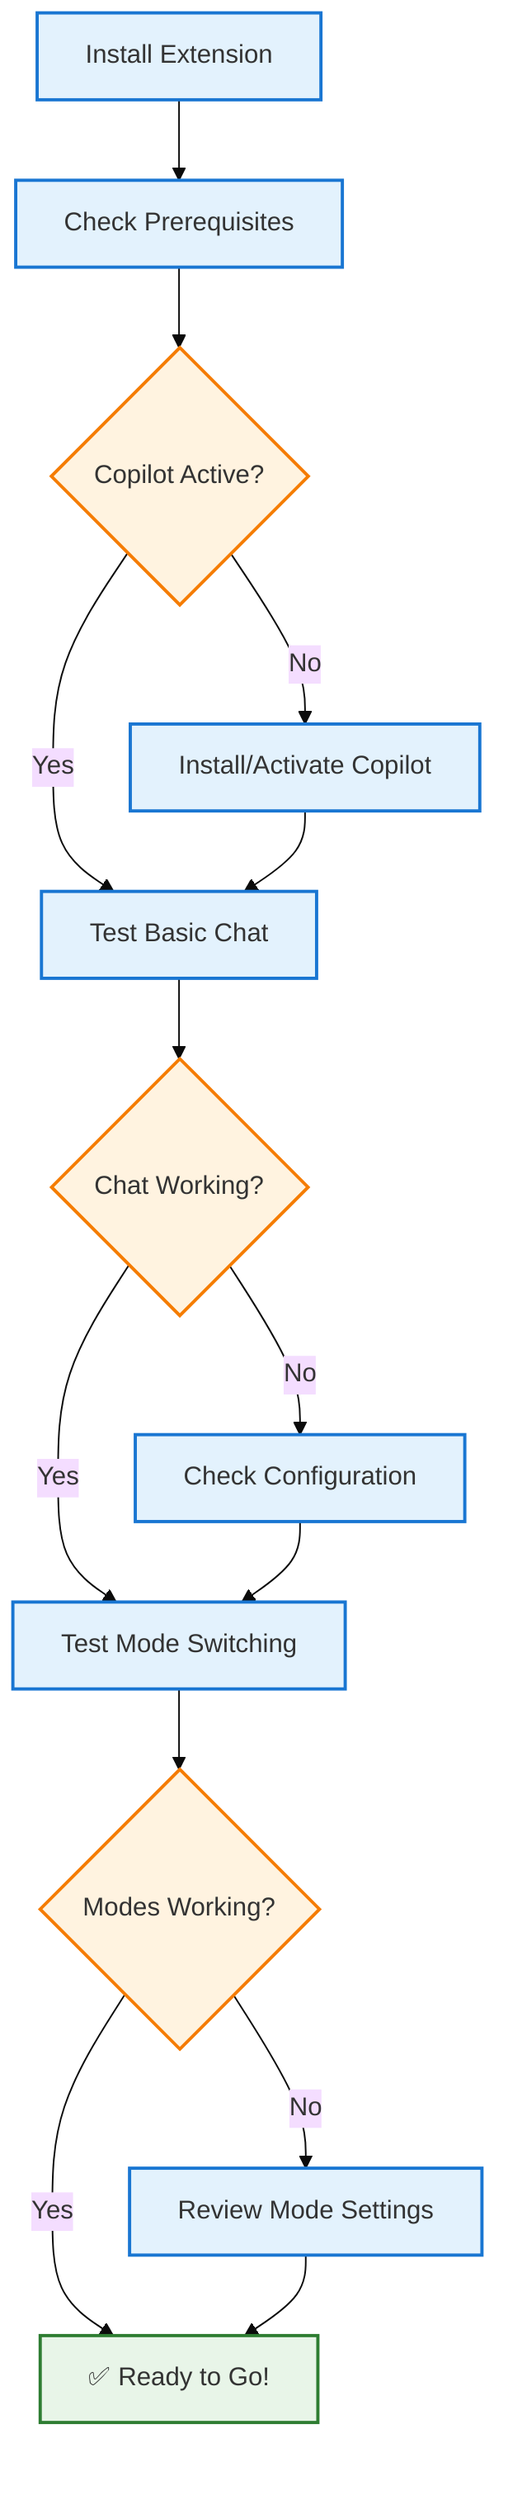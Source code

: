 ---
config:
  theme: base
  accessibility:
    enabled: true
    ariaDescribedBy: "health-check-workflow-desc"
    ariaLabelledBy: "health-check-workflow-title"
---

%%{init: {"accessibility": {"enabled": true, "ariaDescribedBy": "health-check-workflow-desc", "ariaLabelledBy": "health-check-workflow-title", "ariaDescription": "Installation health check workflow flowchart showing the verification process from extension installation through prerequisite checking, Copilot activation, basic chat testing, mode switching validation, and final readiness confirmation"}}}%%

flowchart TD
    A[Install Extension] --> B[Check Prerequisites]
    B --> C{Copilot Active?}
    C -->|No| D[Install/Activate Copilot]
    C -->|Yes| E[Test Basic Chat]
    D --> E
    E --> F{Chat Working?}
    F -->|No| G[Check Configuration]
    F -->|Yes| H[Test Mode Switching]
    G --> H
    H --> I{Modes Working?}
    I -->|No| J[Review Mode Settings]
    I -->|Yes| K[✅ Ready to Go!]
    J --> K

    classDef success fill:#e8f5e8,stroke:#2e7d32,stroke-width:2px
    classDef process fill:#e3f2fd,stroke:#1976d2,stroke-width:2px
    classDef decision fill:#fff3e0,stroke:#f57c00,stroke-width:2px

    class K success
    class A,B,D,E,G,H,J process
    class C,F,I decision
